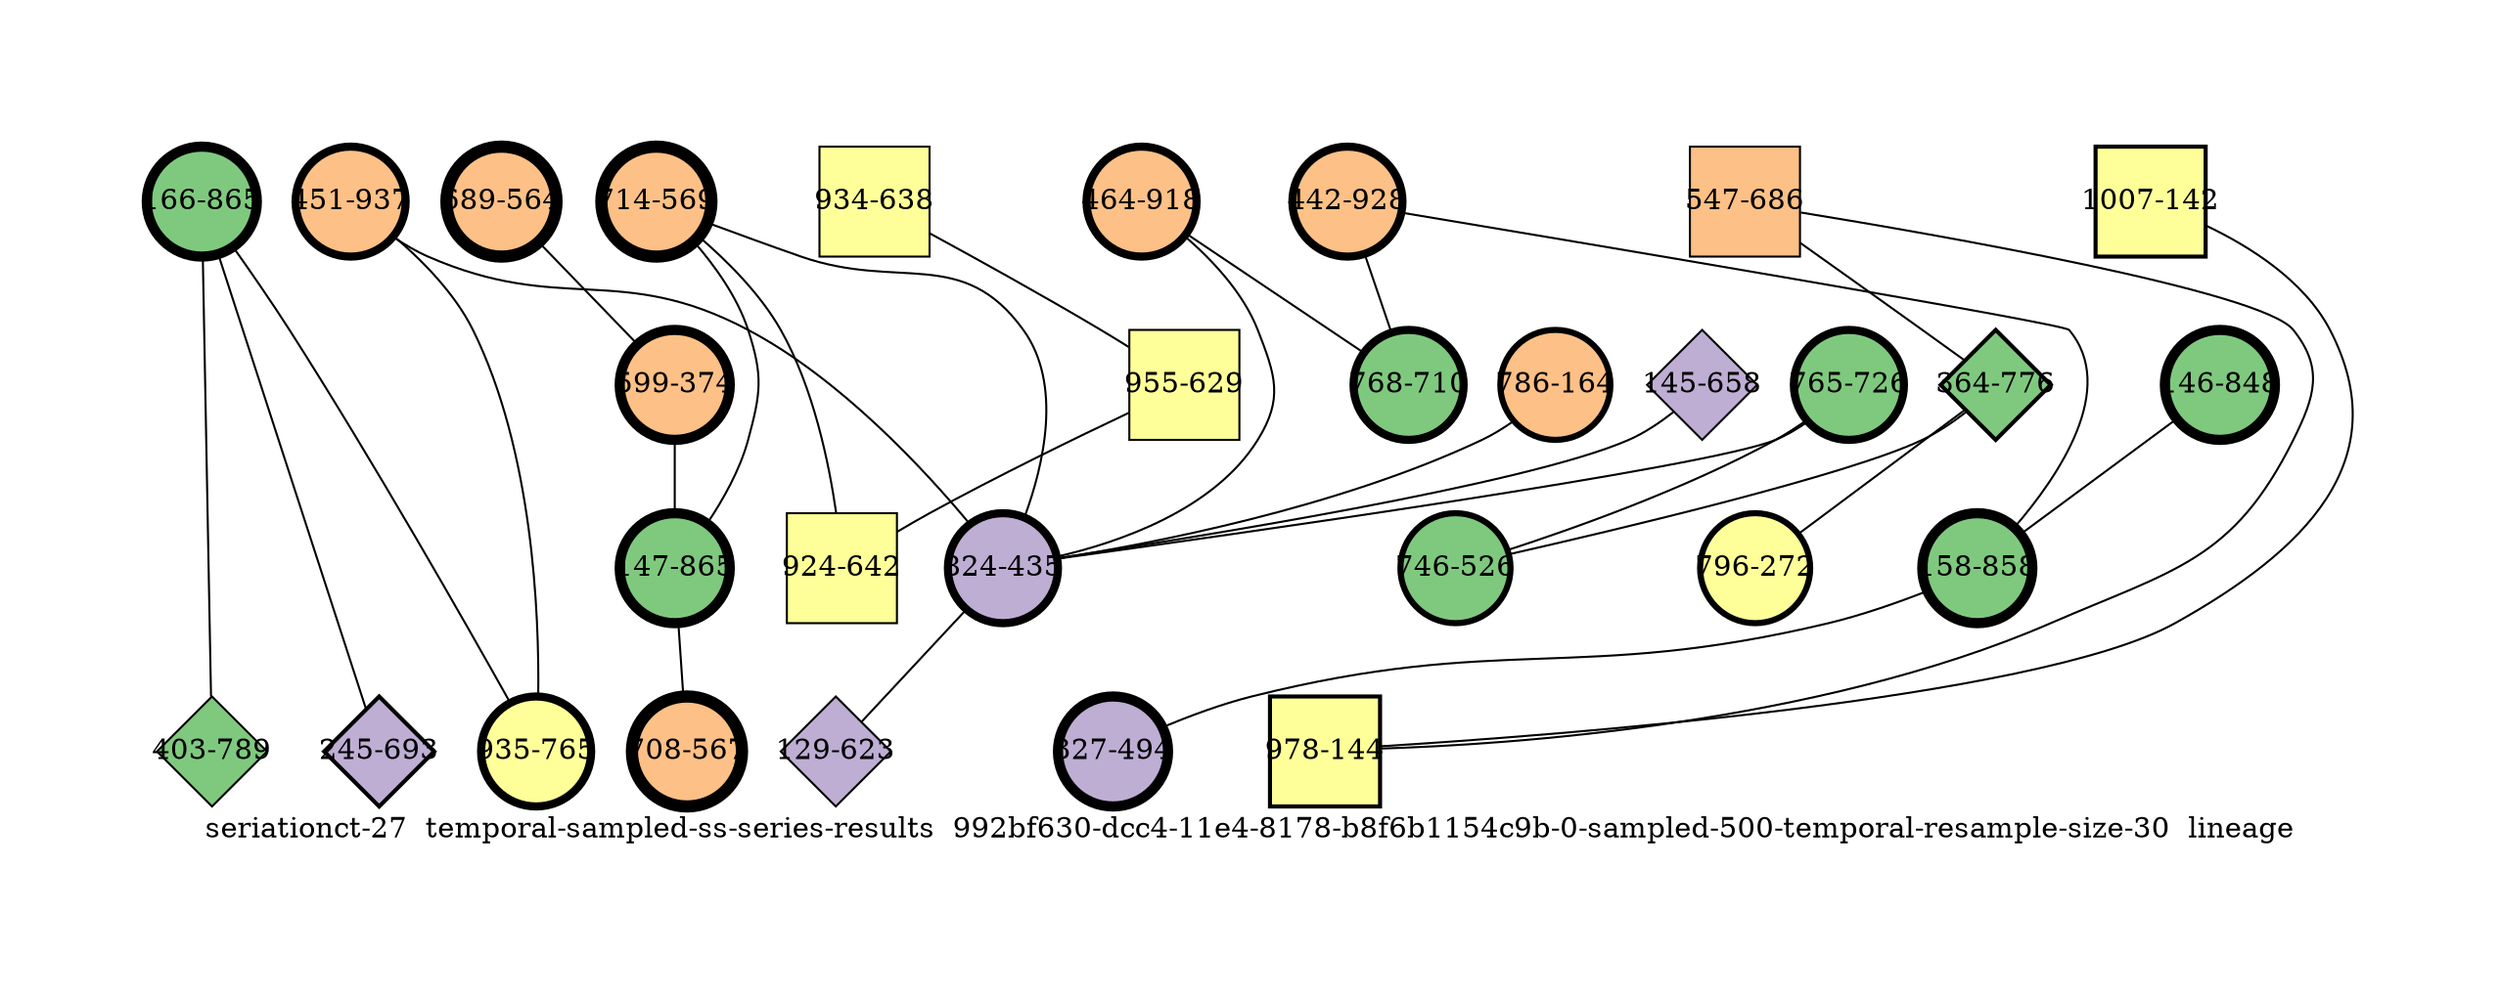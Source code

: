 strict graph "seriationct-27  temporal-sampled-ss-series-results  992bf630-dcc4-11e4-8178-b8f6b1154c9b-0-sampled-500-temporal-resample-size-30  lineage" {
labelloc=b;
ratio=auto;
pad="1.0";
label="seriationct-27  temporal-sampled-ss-series-results  992bf630-dcc4-11e4-8178-b8f6b1154c9b-0-sampled-500-temporal-resample-size-30  lineage";
node [width="0.75", style=filled, fixedsize=true, height="0.75", shape=circle, label=""];
0 [xCoordinate="564.0", appears_in_slice=6, yCoordinate="689.0", colorscheme=accent6, lineage_id=0, short_label="689-564", label="689-564", shape=circle, cluster_id=2, fillcolor=3, size="500.0", id=0, penwidth="6.0"];
1 [xCoordinate="937.0", appears_in_slice=4, yCoordinate="451.0", colorscheme=accent6, lineage_id=0, short_label="451-937", label="451-937", shape=circle, cluster_id=2, fillcolor=3, size="500.0", id=1, penwidth="4.0"];
2 [xCoordinate="865.0", appears_in_slice=5, yCoordinate="166.0", colorscheme=accent6, lineage_id=0, short_label="166-865", label="166-865", shape=circle, cluster_id=0, fillcolor=1, size="500.0", id=2, penwidth="5.0"];
3 [xCoordinate="142.0", appears_in_slice=2, yCoordinate="1007.0", colorscheme=accent6, lineage_id=1, short_label="1007-142", label="1007-142", shape=square, cluster_id=3, fillcolor=4, size="500.0", id=3, penwidth="2.0"];
4 [xCoordinate="374.0", appears_in_slice=5, yCoordinate="599.0", colorscheme=accent6, lineage_id=0, short_label="599-374", label="599-374", shape=circle, cluster_id=2, fillcolor=3, size="500.0", id=8, penwidth="5.0"];
5 [xCoordinate="918.0", appears_in_slice=4, yCoordinate="464.0", colorscheme=accent6, lineage_id=0, short_label="464-918", label="464-918", shape=circle, cluster_id=2, fillcolor=3, size="500.0", id=5, penwidth="4.0"];
6 [xCoordinate="928.0", appears_in_slice=4, yCoordinate="442.0", colorscheme=accent6, lineage_id=0, short_label="442-928", label="442-928", shape=circle, cluster_id=2, fillcolor=3, size="500.0", id=6, penwidth="4.0"];
7 [xCoordinate="686.0", appears_in_slice=1, yCoordinate="547.0", colorscheme=accent6, lineage_id=1, short_label="547-686", label="547-686", shape=square, cluster_id=2, fillcolor=3, size="500.0", id=7, penwidth="1.0"];
8 [xCoordinate="693.0", appears_in_slice=2, yCoordinate="245.0", colorscheme=accent6, lineage_id=2, short_label="245-693", label="245-693", shape=diamond, cluster_id=1, fillcolor=2, size="500.0", id=4, penwidth="2.0"];
9 [xCoordinate="638.0", appears_in_slice=1, yCoordinate="934.0", colorscheme=accent6, lineage_id=1, short_label="934-638", label="934-638", shape=square, cluster_id=3, fillcolor=4, size="500.0", id=9, penwidth="1.0"];
10 [xCoordinate="144.0", appears_in_slice=2, yCoordinate="978.0", colorscheme=accent6, lineage_id=1, short_label="978-144", label="978-144", shape=square, cluster_id=3, fillcolor=4, size="500.0", id=10, penwidth="2.0"];
11 [xCoordinate="848.0", appears_in_slice=5, yCoordinate="146.0", colorscheme=accent6, lineage_id=0, short_label="146-848", label="146-848", shape=circle, cluster_id=0, fillcolor=1, size="500.0", id=11, penwidth="5.0"];
12 [xCoordinate="726.0", appears_in_slice=4, yCoordinate="765.0", colorscheme=accent6, lineage_id=0, short_label="765-726", label="765-726", shape=circle, cluster_id=0, fillcolor=1, size="500.0", id=12, penwidth="4.0"];
13 [xCoordinate="569.0", appears_in_slice=6, yCoordinate="714.0", colorscheme=accent6, lineage_id=0, short_label="714-569", label="714-569", shape=circle, cluster_id=2, fillcolor=3, size="500.0", id=13, penwidth="6.0"];
14 [xCoordinate="776.0", appears_in_slice=2, yCoordinate="364.0", colorscheme=accent6, lineage_id=2, short_label="364-776", label="364-776", shape=diamond, cluster_id=0, fillcolor=1, size="500.0", id=14, penwidth="2.0"];
15 [xCoordinate="272.0", appears_in_slice=3, yCoordinate="796.0", colorscheme=accent6, lineage_id=0, short_label="796-272", label="796-272", shape=circle, cluster_id=3, fillcolor=4, size="500.0", id=15, penwidth="3.0"];
16 [xCoordinate="526.0", appears_in_slice=3, yCoordinate="746.0", colorscheme=accent6, lineage_id=0, short_label="746-526", label="746-526", shape=circle, cluster_id=0, fillcolor=1, size="500.0", id=16, penwidth="3.0"];
17 [xCoordinate="858.0", appears_in_slice=5, yCoordinate="158.0", colorscheme=accent6, lineage_id=0, short_label="158-858", label="158-858", shape=circle, cluster_id=0, fillcolor=1, size="500.0", id=17, penwidth="5.0"];
18 [xCoordinate="865.0", appears_in_slice=5, yCoordinate="147.0", colorscheme=accent6, lineage_id=0, short_label="147-865", label="147-865", shape=circle, cluster_id=0, fillcolor=1, size="500.0", id=18, penwidth="5.0"];
19 [xCoordinate="164.0", appears_in_slice=3, yCoordinate="786.0", colorscheme=accent6, lineage_id=0, short_label="786-164", label="786-164", shape=circle, cluster_id=2, fillcolor=3, size="500.0", id=19, penwidth="3.0"];
20 [xCoordinate="789.0", appears_in_slice=1, yCoordinate="403.0", colorscheme=accent6, lineage_id=2, short_label="403-789", label="403-789", shape=diamond, cluster_id=0, fillcolor=1, size="500.0", id=20, penwidth="1.0"];
21 [xCoordinate="658.0", appears_in_slice=1, yCoordinate="145.0", colorscheme=accent6, lineage_id=2, short_label="145-658", label="145-658", shape=diamond, cluster_id=1, fillcolor=2, size="500.0", id=21, penwidth="1.0"];
22 [xCoordinate="629.0", appears_in_slice=1, yCoordinate="955.0", colorscheme=accent6, lineage_id=1, short_label="955-629", label="955-629", shape=square, cluster_id=3, fillcolor=4, size="500.0", id=22, penwidth="1.0"];
23 [xCoordinate="710.0", appears_in_slice=4, yCoordinate="768.0", colorscheme=accent6, lineage_id=0, short_label="768-710", label="768-710", shape=circle, cluster_id=0, fillcolor=1, size="500.0", id=23, penwidth="4.0"];
24 [xCoordinate="435.0", appears_in_slice=4, yCoordinate="824.0", colorscheme=accent6, lineage_id=0, short_label="824-435", label="824-435", shape=circle, cluster_id=1, fillcolor=2, size="500.0", id=24, penwidth="4.0"];
25 [xCoordinate="642.0", appears_in_slice=1, yCoordinate="924.0", colorscheme=accent6, lineage_id=1, short_label="924-642", label="924-642", shape=square, cluster_id=3, fillcolor=4, size="500.0", id=25, penwidth="1.0"];
26 [xCoordinate="623.0", appears_in_slice=1, yCoordinate="129.0", colorscheme=accent6, lineage_id=2, short_label="129-623", label="129-623", shape=diamond, cluster_id=1, fillcolor=2, size="500.0", id=26, penwidth="1.0"];
27 [xCoordinate="765.0", appears_in_slice=4, yCoordinate="935.0", colorscheme=accent6, lineage_id=0, short_label="935-765", label="935-765", shape=circle, cluster_id=3, fillcolor=4, size="500.0", id=27, penwidth="4.0"];
28 [xCoordinate="494.0", appears_in_slice=5, yCoordinate="327.0", colorscheme=accent6, lineage_id=0, short_label="327-494", label="327-494", shape=circle, cluster_id=1, fillcolor=2, size="500.0", id=28, penwidth="5.0"];
29 [xCoordinate="567.0", appears_in_slice=6, yCoordinate="708.0", colorscheme=accent6, lineage_id=0, short_label="708-567", label="708-567", shape=circle, cluster_id=2, fillcolor=3, size="500.0", id=29, penwidth="6.0"];
0 -- 4  [inverseweight="3.44034887457", weight="0.290668195715"];
1 -- 24  [inverseweight="23.1620527306", weight="0.0431740662898"];
1 -- 27  [inverseweight="15.9556411568", weight="0.062673758464"];
2 -- 8  [inverseweight="3.63197190573", weight="0.27533252623"];
2 -- 27  [inverseweight="4.57045265079", weight="0.218796709299"];
2 -- 20  [inverseweight="3.40506560229", weight="0.293680098066"];
3 -- 10  [inverseweight="12.3315905917", weight="0.0810925397309"];
4 -- 18  [inverseweight="2.51749443464", weight="0.397220341876"];
5 -- 24  [inverseweight="1.9635189896", weight="0.509289701447"];
5 -- 23  [inverseweight="22.8694676873", weight="0.0437264222182"];
6 -- 17  [inverseweight="2.49055380932", weight="0.401517122923"];
6 -- 23  [inverseweight="22.7743759337", weight="0.0439089968002"];
7 -- 10  [inverseweight="1.34095010688", weight="0.745739901038"];
7 -- 14  [inverseweight="1.93051632", weight="0.517996138982"];
9 -- 22  [inverseweight="36.0843918244", weight="0.0277128129211"];
11 -- 17  [inverseweight="29.160592176", weight="0.034292856399"];
12 -- 24  [inverseweight="1.93519552617", weight="0.516743650179"];
12 -- 16  [inverseweight="4.6714693297", weight="0.214065410564"];
13 -- 24  [inverseweight="1.81826597128", weight="0.549974544865"];
13 -- 25  [inverseweight="1.25877115099", weight="0.794425578642"];
13 -- 18  [inverseweight="1.9421027452", weight="0.514905816631"];
14 -- 16  [inverseweight="1.62553712557", weight="0.615181274097"];
14 -- 15  [inverseweight="2.98839172532", weight="0.334628151834"];
17 -- 28  [inverseweight="11.3930987837", weight="0.08777243303"];
18 -- 29  [inverseweight="3.57306964354", weight="0.279871399039"];
19 -- 24  [inverseweight="1.88546390042", weight="0.530373453333"];
21 -- 24  [inverseweight="1.4574596255", weight="0.686125352979"];
22 -- 25  [inverseweight="65.6532164299", weight="0.0152315462117"];
24 -- 26  [inverseweight="1.49570600899", weight="0.668580586018"];
}
